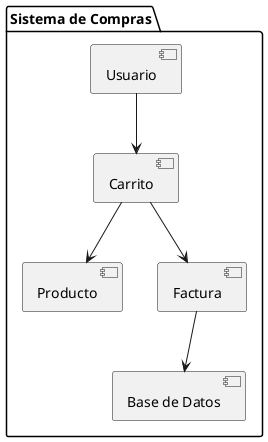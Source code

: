 @startuml
package "Sistema de Compras" {
  [Usuario] --> [Carrito]
  [Carrito] --> [Producto]
  [Carrito] --> [Factura]
  [Factura] --> [Base de Datos]
}
@enduml